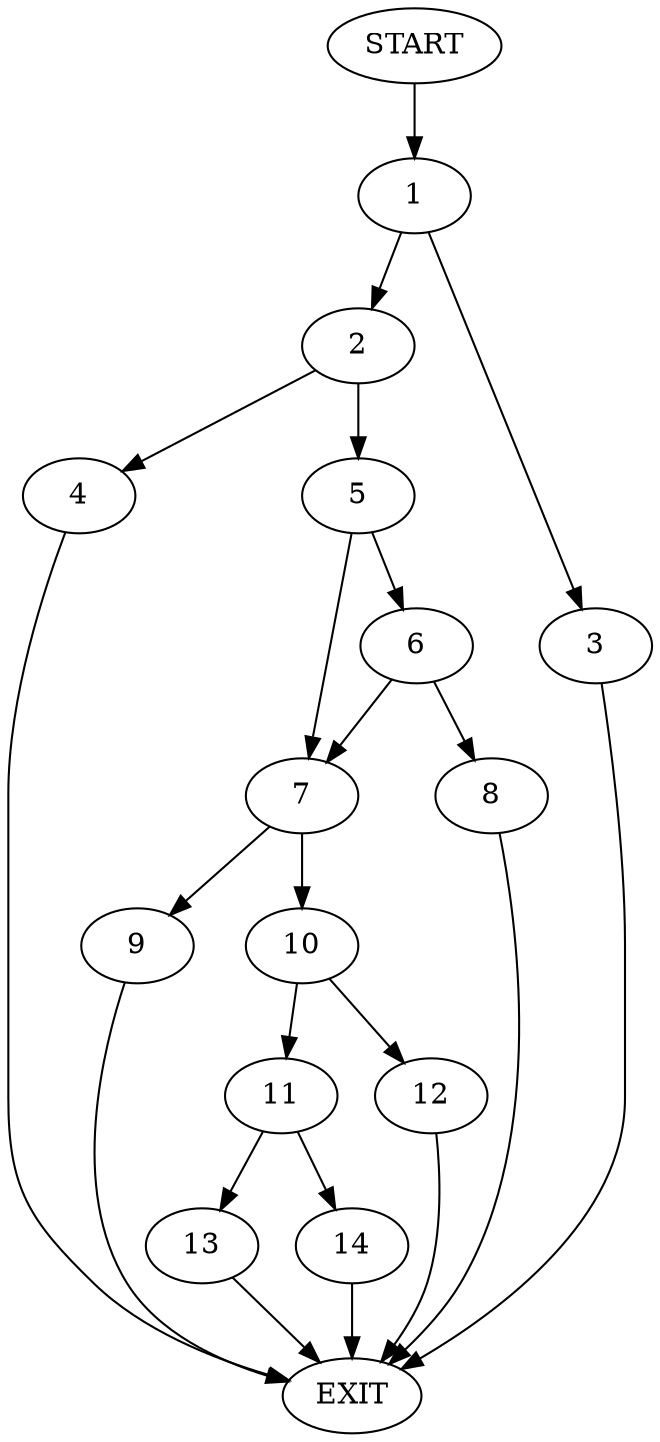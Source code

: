 digraph {
0 [label="START"]
15 [label="EXIT"]
0 -> 1
1 -> 2
1 -> 3
2 -> 4
2 -> 5
3 -> 15
4 -> 15
5 -> 6
5 -> 7
6 -> 8
6 -> 7
7 -> 9
7 -> 10
8 -> 15
10 -> 11
10 -> 12
9 -> 15
12 -> 15
11 -> 13
11 -> 14
13 -> 15
14 -> 15
}
